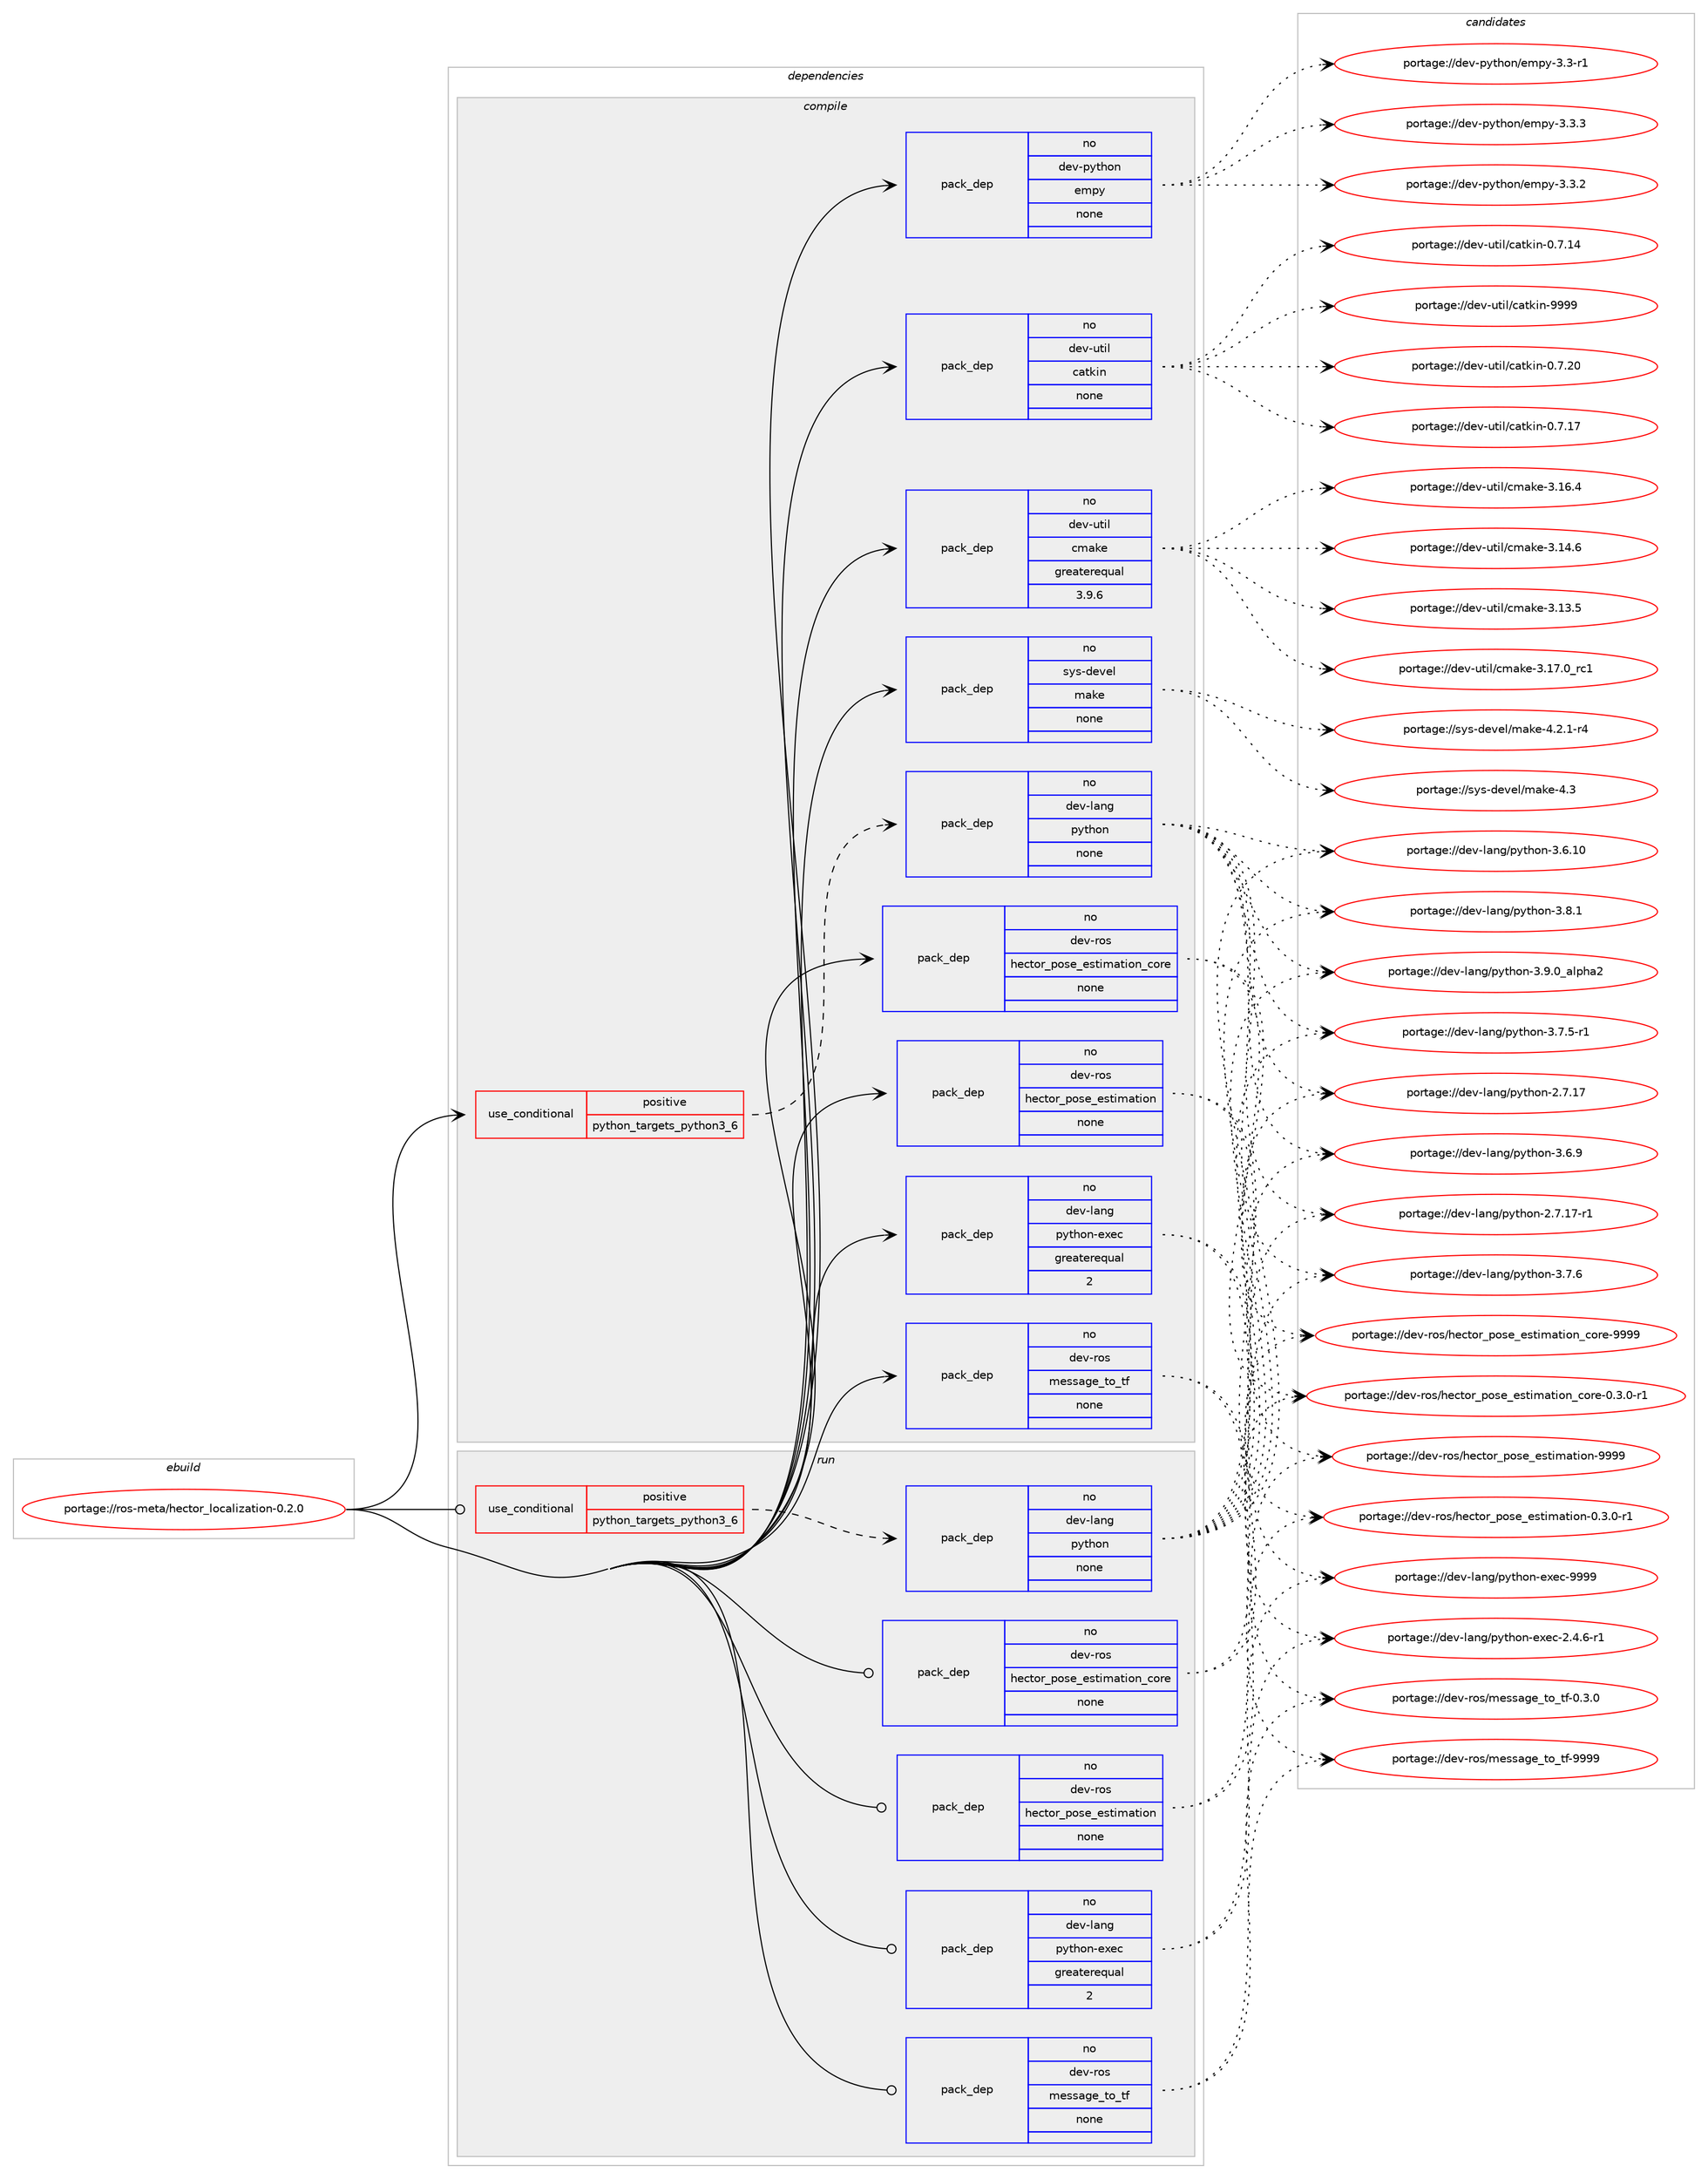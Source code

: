 digraph prolog {

# *************
# Graph options
# *************

newrank=true;
concentrate=true;
compound=true;
graph [rankdir=LR,fontname=Helvetica,fontsize=10,ranksep=1.5];#, ranksep=2.5, nodesep=0.2];
edge  [arrowhead=vee];
node  [fontname=Helvetica,fontsize=10];

# **********
# The ebuild
# **********

subgraph cluster_leftcol {
color=gray;
rank=same;
label=<<i>ebuild</i>>;
id [label="portage://ros-meta/hector_localization-0.2.0", color=red, width=4, href="../ros-meta/hector_localization-0.2.0.svg"];
}

# ****************
# The dependencies
# ****************

subgraph cluster_midcol {
color=gray;
label=<<i>dependencies</i>>;
subgraph cluster_compile {
fillcolor="#eeeeee";
style=filled;
label=<<i>compile</i>>;
subgraph cond20984 {
dependency106217 [label=<<TABLE BORDER="0" CELLBORDER="1" CELLSPACING="0" CELLPADDING="4"><TR><TD ROWSPAN="3" CELLPADDING="10">use_conditional</TD></TR><TR><TD>positive</TD></TR><TR><TD>python_targets_python3_6</TD></TR></TABLE>>, shape=none, color=red];
subgraph pack83447 {
dependency106218 [label=<<TABLE BORDER="0" CELLBORDER="1" CELLSPACING="0" CELLPADDING="4" WIDTH="220"><TR><TD ROWSPAN="6" CELLPADDING="30">pack_dep</TD></TR><TR><TD WIDTH="110">no</TD></TR><TR><TD>dev-lang</TD></TR><TR><TD>python</TD></TR><TR><TD>none</TD></TR><TR><TD></TD></TR></TABLE>>, shape=none, color=blue];
}
dependency106217:e -> dependency106218:w [weight=20,style="dashed",arrowhead="vee"];
}
id:e -> dependency106217:w [weight=20,style="solid",arrowhead="vee"];
subgraph pack83448 {
dependency106219 [label=<<TABLE BORDER="0" CELLBORDER="1" CELLSPACING="0" CELLPADDING="4" WIDTH="220"><TR><TD ROWSPAN="6" CELLPADDING="30">pack_dep</TD></TR><TR><TD WIDTH="110">no</TD></TR><TR><TD>dev-lang</TD></TR><TR><TD>python-exec</TD></TR><TR><TD>greaterequal</TD></TR><TR><TD>2</TD></TR></TABLE>>, shape=none, color=blue];
}
id:e -> dependency106219:w [weight=20,style="solid",arrowhead="vee"];
subgraph pack83449 {
dependency106220 [label=<<TABLE BORDER="0" CELLBORDER="1" CELLSPACING="0" CELLPADDING="4" WIDTH="220"><TR><TD ROWSPAN="6" CELLPADDING="30">pack_dep</TD></TR><TR><TD WIDTH="110">no</TD></TR><TR><TD>dev-python</TD></TR><TR><TD>empy</TD></TR><TR><TD>none</TD></TR><TR><TD></TD></TR></TABLE>>, shape=none, color=blue];
}
id:e -> dependency106220:w [weight=20,style="solid",arrowhead="vee"];
subgraph pack83450 {
dependency106221 [label=<<TABLE BORDER="0" CELLBORDER="1" CELLSPACING="0" CELLPADDING="4" WIDTH="220"><TR><TD ROWSPAN="6" CELLPADDING="30">pack_dep</TD></TR><TR><TD WIDTH="110">no</TD></TR><TR><TD>dev-ros</TD></TR><TR><TD>hector_pose_estimation</TD></TR><TR><TD>none</TD></TR><TR><TD></TD></TR></TABLE>>, shape=none, color=blue];
}
id:e -> dependency106221:w [weight=20,style="solid",arrowhead="vee"];
subgraph pack83451 {
dependency106222 [label=<<TABLE BORDER="0" CELLBORDER="1" CELLSPACING="0" CELLPADDING="4" WIDTH="220"><TR><TD ROWSPAN="6" CELLPADDING="30">pack_dep</TD></TR><TR><TD WIDTH="110">no</TD></TR><TR><TD>dev-ros</TD></TR><TR><TD>hector_pose_estimation_core</TD></TR><TR><TD>none</TD></TR><TR><TD></TD></TR></TABLE>>, shape=none, color=blue];
}
id:e -> dependency106222:w [weight=20,style="solid",arrowhead="vee"];
subgraph pack83452 {
dependency106223 [label=<<TABLE BORDER="0" CELLBORDER="1" CELLSPACING="0" CELLPADDING="4" WIDTH="220"><TR><TD ROWSPAN="6" CELLPADDING="30">pack_dep</TD></TR><TR><TD WIDTH="110">no</TD></TR><TR><TD>dev-ros</TD></TR><TR><TD>message_to_tf</TD></TR><TR><TD>none</TD></TR><TR><TD></TD></TR></TABLE>>, shape=none, color=blue];
}
id:e -> dependency106223:w [weight=20,style="solid",arrowhead="vee"];
subgraph pack83453 {
dependency106224 [label=<<TABLE BORDER="0" CELLBORDER="1" CELLSPACING="0" CELLPADDING="4" WIDTH="220"><TR><TD ROWSPAN="6" CELLPADDING="30">pack_dep</TD></TR><TR><TD WIDTH="110">no</TD></TR><TR><TD>dev-util</TD></TR><TR><TD>catkin</TD></TR><TR><TD>none</TD></TR><TR><TD></TD></TR></TABLE>>, shape=none, color=blue];
}
id:e -> dependency106224:w [weight=20,style="solid",arrowhead="vee"];
subgraph pack83454 {
dependency106225 [label=<<TABLE BORDER="0" CELLBORDER="1" CELLSPACING="0" CELLPADDING="4" WIDTH="220"><TR><TD ROWSPAN="6" CELLPADDING="30">pack_dep</TD></TR><TR><TD WIDTH="110">no</TD></TR><TR><TD>dev-util</TD></TR><TR><TD>cmake</TD></TR><TR><TD>greaterequal</TD></TR><TR><TD>3.9.6</TD></TR></TABLE>>, shape=none, color=blue];
}
id:e -> dependency106225:w [weight=20,style="solid",arrowhead="vee"];
subgraph pack83455 {
dependency106226 [label=<<TABLE BORDER="0" CELLBORDER="1" CELLSPACING="0" CELLPADDING="4" WIDTH="220"><TR><TD ROWSPAN="6" CELLPADDING="30">pack_dep</TD></TR><TR><TD WIDTH="110">no</TD></TR><TR><TD>sys-devel</TD></TR><TR><TD>make</TD></TR><TR><TD>none</TD></TR><TR><TD></TD></TR></TABLE>>, shape=none, color=blue];
}
id:e -> dependency106226:w [weight=20,style="solid",arrowhead="vee"];
}
subgraph cluster_compileandrun {
fillcolor="#eeeeee";
style=filled;
label=<<i>compile and run</i>>;
}
subgraph cluster_run {
fillcolor="#eeeeee";
style=filled;
label=<<i>run</i>>;
subgraph cond20985 {
dependency106227 [label=<<TABLE BORDER="0" CELLBORDER="1" CELLSPACING="0" CELLPADDING="4"><TR><TD ROWSPAN="3" CELLPADDING="10">use_conditional</TD></TR><TR><TD>positive</TD></TR><TR><TD>python_targets_python3_6</TD></TR></TABLE>>, shape=none, color=red];
subgraph pack83456 {
dependency106228 [label=<<TABLE BORDER="0" CELLBORDER="1" CELLSPACING="0" CELLPADDING="4" WIDTH="220"><TR><TD ROWSPAN="6" CELLPADDING="30">pack_dep</TD></TR><TR><TD WIDTH="110">no</TD></TR><TR><TD>dev-lang</TD></TR><TR><TD>python</TD></TR><TR><TD>none</TD></TR><TR><TD></TD></TR></TABLE>>, shape=none, color=blue];
}
dependency106227:e -> dependency106228:w [weight=20,style="dashed",arrowhead="vee"];
}
id:e -> dependency106227:w [weight=20,style="solid",arrowhead="odot"];
subgraph pack83457 {
dependency106229 [label=<<TABLE BORDER="0" CELLBORDER="1" CELLSPACING="0" CELLPADDING="4" WIDTH="220"><TR><TD ROWSPAN="6" CELLPADDING="30">pack_dep</TD></TR><TR><TD WIDTH="110">no</TD></TR><TR><TD>dev-lang</TD></TR><TR><TD>python-exec</TD></TR><TR><TD>greaterequal</TD></TR><TR><TD>2</TD></TR></TABLE>>, shape=none, color=blue];
}
id:e -> dependency106229:w [weight=20,style="solid",arrowhead="odot"];
subgraph pack83458 {
dependency106230 [label=<<TABLE BORDER="0" CELLBORDER="1" CELLSPACING="0" CELLPADDING="4" WIDTH="220"><TR><TD ROWSPAN="6" CELLPADDING="30">pack_dep</TD></TR><TR><TD WIDTH="110">no</TD></TR><TR><TD>dev-ros</TD></TR><TR><TD>hector_pose_estimation</TD></TR><TR><TD>none</TD></TR><TR><TD></TD></TR></TABLE>>, shape=none, color=blue];
}
id:e -> dependency106230:w [weight=20,style="solid",arrowhead="odot"];
subgraph pack83459 {
dependency106231 [label=<<TABLE BORDER="0" CELLBORDER="1" CELLSPACING="0" CELLPADDING="4" WIDTH="220"><TR><TD ROWSPAN="6" CELLPADDING="30">pack_dep</TD></TR><TR><TD WIDTH="110">no</TD></TR><TR><TD>dev-ros</TD></TR><TR><TD>hector_pose_estimation_core</TD></TR><TR><TD>none</TD></TR><TR><TD></TD></TR></TABLE>>, shape=none, color=blue];
}
id:e -> dependency106231:w [weight=20,style="solid",arrowhead="odot"];
subgraph pack83460 {
dependency106232 [label=<<TABLE BORDER="0" CELLBORDER="1" CELLSPACING="0" CELLPADDING="4" WIDTH="220"><TR><TD ROWSPAN="6" CELLPADDING="30">pack_dep</TD></TR><TR><TD WIDTH="110">no</TD></TR><TR><TD>dev-ros</TD></TR><TR><TD>message_to_tf</TD></TR><TR><TD>none</TD></TR><TR><TD></TD></TR></TABLE>>, shape=none, color=blue];
}
id:e -> dependency106232:w [weight=20,style="solid",arrowhead="odot"];
}
}

# **************
# The candidates
# **************

subgraph cluster_choices {
rank=same;
color=gray;
label=<<i>candidates</i>>;

subgraph choice83447 {
color=black;
nodesep=1;
choice10010111845108971101034711212111610411111045514657464895971081121049750 [label="portage://dev-lang/python-3.9.0_alpha2", color=red, width=4,href="../dev-lang/python-3.9.0_alpha2.svg"];
choice100101118451089711010347112121116104111110455146564649 [label="portage://dev-lang/python-3.8.1", color=red, width=4,href="../dev-lang/python-3.8.1.svg"];
choice100101118451089711010347112121116104111110455146554654 [label="portage://dev-lang/python-3.7.6", color=red, width=4,href="../dev-lang/python-3.7.6.svg"];
choice1001011184510897110103471121211161041111104551465546534511449 [label="portage://dev-lang/python-3.7.5-r1", color=red, width=4,href="../dev-lang/python-3.7.5-r1.svg"];
choice100101118451089711010347112121116104111110455146544657 [label="portage://dev-lang/python-3.6.9", color=red, width=4,href="../dev-lang/python-3.6.9.svg"];
choice10010111845108971101034711212111610411111045514654464948 [label="portage://dev-lang/python-3.6.10", color=red, width=4,href="../dev-lang/python-3.6.10.svg"];
choice100101118451089711010347112121116104111110455046554649554511449 [label="portage://dev-lang/python-2.7.17-r1", color=red, width=4,href="../dev-lang/python-2.7.17-r1.svg"];
choice10010111845108971101034711212111610411111045504655464955 [label="portage://dev-lang/python-2.7.17", color=red, width=4,href="../dev-lang/python-2.7.17.svg"];
dependency106218:e -> choice10010111845108971101034711212111610411111045514657464895971081121049750:w [style=dotted,weight="100"];
dependency106218:e -> choice100101118451089711010347112121116104111110455146564649:w [style=dotted,weight="100"];
dependency106218:e -> choice100101118451089711010347112121116104111110455146554654:w [style=dotted,weight="100"];
dependency106218:e -> choice1001011184510897110103471121211161041111104551465546534511449:w [style=dotted,weight="100"];
dependency106218:e -> choice100101118451089711010347112121116104111110455146544657:w [style=dotted,weight="100"];
dependency106218:e -> choice10010111845108971101034711212111610411111045514654464948:w [style=dotted,weight="100"];
dependency106218:e -> choice100101118451089711010347112121116104111110455046554649554511449:w [style=dotted,weight="100"];
dependency106218:e -> choice10010111845108971101034711212111610411111045504655464955:w [style=dotted,weight="100"];
}
subgraph choice83448 {
color=black;
nodesep=1;
choice10010111845108971101034711212111610411111045101120101994557575757 [label="portage://dev-lang/python-exec-9999", color=red, width=4,href="../dev-lang/python-exec-9999.svg"];
choice10010111845108971101034711212111610411111045101120101994550465246544511449 [label="portage://dev-lang/python-exec-2.4.6-r1", color=red, width=4,href="../dev-lang/python-exec-2.4.6-r1.svg"];
dependency106219:e -> choice10010111845108971101034711212111610411111045101120101994557575757:w [style=dotted,weight="100"];
dependency106219:e -> choice10010111845108971101034711212111610411111045101120101994550465246544511449:w [style=dotted,weight="100"];
}
subgraph choice83449 {
color=black;
nodesep=1;
choice1001011184511212111610411111047101109112121455146514651 [label="portage://dev-python/empy-3.3.3", color=red, width=4,href="../dev-python/empy-3.3.3.svg"];
choice1001011184511212111610411111047101109112121455146514650 [label="portage://dev-python/empy-3.3.2", color=red, width=4,href="../dev-python/empy-3.3.2.svg"];
choice1001011184511212111610411111047101109112121455146514511449 [label="portage://dev-python/empy-3.3-r1", color=red, width=4,href="../dev-python/empy-3.3-r1.svg"];
dependency106220:e -> choice1001011184511212111610411111047101109112121455146514651:w [style=dotted,weight="100"];
dependency106220:e -> choice1001011184511212111610411111047101109112121455146514650:w [style=dotted,weight="100"];
dependency106220:e -> choice1001011184511212111610411111047101109112121455146514511449:w [style=dotted,weight="100"];
}
subgraph choice83450 {
color=black;
nodesep=1;
choice1001011184511411111547104101991161111149511211111510195101115116105109971161051111104557575757 [label="portage://dev-ros/hector_pose_estimation-9999", color=red, width=4,href="../dev-ros/hector_pose_estimation-9999.svg"];
choice1001011184511411111547104101991161111149511211111510195101115116105109971161051111104548465146484511449 [label="portage://dev-ros/hector_pose_estimation-0.3.0-r1", color=red, width=4,href="../dev-ros/hector_pose_estimation-0.3.0-r1.svg"];
dependency106221:e -> choice1001011184511411111547104101991161111149511211111510195101115116105109971161051111104557575757:w [style=dotted,weight="100"];
dependency106221:e -> choice1001011184511411111547104101991161111149511211111510195101115116105109971161051111104548465146484511449:w [style=dotted,weight="100"];
}
subgraph choice83451 {
color=black;
nodesep=1;
choice10010111845114111115471041019911611111495112111115101951011151161051099711610511111095991111141014557575757 [label="portage://dev-ros/hector_pose_estimation_core-9999", color=red, width=4,href="../dev-ros/hector_pose_estimation_core-9999.svg"];
choice10010111845114111115471041019911611111495112111115101951011151161051099711610511111095991111141014548465146484511449 [label="portage://dev-ros/hector_pose_estimation_core-0.3.0-r1", color=red, width=4,href="../dev-ros/hector_pose_estimation_core-0.3.0-r1.svg"];
dependency106222:e -> choice10010111845114111115471041019911611111495112111115101951011151161051099711610511111095991111141014557575757:w [style=dotted,weight="100"];
dependency106222:e -> choice10010111845114111115471041019911611111495112111115101951011151161051099711610511111095991111141014548465146484511449:w [style=dotted,weight="100"];
}
subgraph choice83452 {
color=black;
nodesep=1;
choice10010111845114111115471091011151159710310195116111951161024557575757 [label="portage://dev-ros/message_to_tf-9999", color=red, width=4,href="../dev-ros/message_to_tf-9999.svg"];
choice1001011184511411111547109101115115971031019511611195116102454846514648 [label="portage://dev-ros/message_to_tf-0.3.0", color=red, width=4,href="../dev-ros/message_to_tf-0.3.0.svg"];
dependency106223:e -> choice10010111845114111115471091011151159710310195116111951161024557575757:w [style=dotted,weight="100"];
dependency106223:e -> choice1001011184511411111547109101115115971031019511611195116102454846514648:w [style=dotted,weight="100"];
}
subgraph choice83453 {
color=black;
nodesep=1;
choice100101118451171161051084799971161071051104557575757 [label="portage://dev-util/catkin-9999", color=red, width=4,href="../dev-util/catkin-9999.svg"];
choice1001011184511711610510847999711610710511045484655465048 [label="portage://dev-util/catkin-0.7.20", color=red, width=4,href="../dev-util/catkin-0.7.20.svg"];
choice1001011184511711610510847999711610710511045484655464955 [label="portage://dev-util/catkin-0.7.17", color=red, width=4,href="../dev-util/catkin-0.7.17.svg"];
choice1001011184511711610510847999711610710511045484655464952 [label="portage://dev-util/catkin-0.7.14", color=red, width=4,href="../dev-util/catkin-0.7.14.svg"];
dependency106224:e -> choice100101118451171161051084799971161071051104557575757:w [style=dotted,weight="100"];
dependency106224:e -> choice1001011184511711610510847999711610710511045484655465048:w [style=dotted,weight="100"];
dependency106224:e -> choice1001011184511711610510847999711610710511045484655464955:w [style=dotted,weight="100"];
dependency106224:e -> choice1001011184511711610510847999711610710511045484655464952:w [style=dotted,weight="100"];
}
subgraph choice83454 {
color=black;
nodesep=1;
choice1001011184511711610510847991099710710145514649554648951149949 [label="portage://dev-util/cmake-3.17.0_rc1", color=red, width=4,href="../dev-util/cmake-3.17.0_rc1.svg"];
choice1001011184511711610510847991099710710145514649544652 [label="portage://dev-util/cmake-3.16.4", color=red, width=4,href="../dev-util/cmake-3.16.4.svg"];
choice1001011184511711610510847991099710710145514649524654 [label="portage://dev-util/cmake-3.14.6", color=red, width=4,href="../dev-util/cmake-3.14.6.svg"];
choice1001011184511711610510847991099710710145514649514653 [label="portage://dev-util/cmake-3.13.5", color=red, width=4,href="../dev-util/cmake-3.13.5.svg"];
dependency106225:e -> choice1001011184511711610510847991099710710145514649554648951149949:w [style=dotted,weight="100"];
dependency106225:e -> choice1001011184511711610510847991099710710145514649544652:w [style=dotted,weight="100"];
dependency106225:e -> choice1001011184511711610510847991099710710145514649524654:w [style=dotted,weight="100"];
dependency106225:e -> choice1001011184511711610510847991099710710145514649514653:w [style=dotted,weight="100"];
}
subgraph choice83455 {
color=black;
nodesep=1;
choice11512111545100101118101108471099710710145524651 [label="portage://sys-devel/make-4.3", color=red, width=4,href="../sys-devel/make-4.3.svg"];
choice1151211154510010111810110847109971071014552465046494511452 [label="portage://sys-devel/make-4.2.1-r4", color=red, width=4,href="../sys-devel/make-4.2.1-r4.svg"];
dependency106226:e -> choice11512111545100101118101108471099710710145524651:w [style=dotted,weight="100"];
dependency106226:e -> choice1151211154510010111810110847109971071014552465046494511452:w [style=dotted,weight="100"];
}
subgraph choice83456 {
color=black;
nodesep=1;
choice10010111845108971101034711212111610411111045514657464895971081121049750 [label="portage://dev-lang/python-3.9.0_alpha2", color=red, width=4,href="../dev-lang/python-3.9.0_alpha2.svg"];
choice100101118451089711010347112121116104111110455146564649 [label="portage://dev-lang/python-3.8.1", color=red, width=4,href="../dev-lang/python-3.8.1.svg"];
choice100101118451089711010347112121116104111110455146554654 [label="portage://dev-lang/python-3.7.6", color=red, width=4,href="../dev-lang/python-3.7.6.svg"];
choice1001011184510897110103471121211161041111104551465546534511449 [label="portage://dev-lang/python-3.7.5-r1", color=red, width=4,href="../dev-lang/python-3.7.5-r1.svg"];
choice100101118451089711010347112121116104111110455146544657 [label="portage://dev-lang/python-3.6.9", color=red, width=4,href="../dev-lang/python-3.6.9.svg"];
choice10010111845108971101034711212111610411111045514654464948 [label="portage://dev-lang/python-3.6.10", color=red, width=4,href="../dev-lang/python-3.6.10.svg"];
choice100101118451089711010347112121116104111110455046554649554511449 [label="portage://dev-lang/python-2.7.17-r1", color=red, width=4,href="../dev-lang/python-2.7.17-r1.svg"];
choice10010111845108971101034711212111610411111045504655464955 [label="portage://dev-lang/python-2.7.17", color=red, width=4,href="../dev-lang/python-2.7.17.svg"];
dependency106228:e -> choice10010111845108971101034711212111610411111045514657464895971081121049750:w [style=dotted,weight="100"];
dependency106228:e -> choice100101118451089711010347112121116104111110455146564649:w [style=dotted,weight="100"];
dependency106228:e -> choice100101118451089711010347112121116104111110455146554654:w [style=dotted,weight="100"];
dependency106228:e -> choice1001011184510897110103471121211161041111104551465546534511449:w [style=dotted,weight="100"];
dependency106228:e -> choice100101118451089711010347112121116104111110455146544657:w [style=dotted,weight="100"];
dependency106228:e -> choice10010111845108971101034711212111610411111045514654464948:w [style=dotted,weight="100"];
dependency106228:e -> choice100101118451089711010347112121116104111110455046554649554511449:w [style=dotted,weight="100"];
dependency106228:e -> choice10010111845108971101034711212111610411111045504655464955:w [style=dotted,weight="100"];
}
subgraph choice83457 {
color=black;
nodesep=1;
choice10010111845108971101034711212111610411111045101120101994557575757 [label="portage://dev-lang/python-exec-9999", color=red, width=4,href="../dev-lang/python-exec-9999.svg"];
choice10010111845108971101034711212111610411111045101120101994550465246544511449 [label="portage://dev-lang/python-exec-2.4.6-r1", color=red, width=4,href="../dev-lang/python-exec-2.4.6-r1.svg"];
dependency106229:e -> choice10010111845108971101034711212111610411111045101120101994557575757:w [style=dotted,weight="100"];
dependency106229:e -> choice10010111845108971101034711212111610411111045101120101994550465246544511449:w [style=dotted,weight="100"];
}
subgraph choice83458 {
color=black;
nodesep=1;
choice1001011184511411111547104101991161111149511211111510195101115116105109971161051111104557575757 [label="portage://dev-ros/hector_pose_estimation-9999", color=red, width=4,href="../dev-ros/hector_pose_estimation-9999.svg"];
choice1001011184511411111547104101991161111149511211111510195101115116105109971161051111104548465146484511449 [label="portage://dev-ros/hector_pose_estimation-0.3.0-r1", color=red, width=4,href="../dev-ros/hector_pose_estimation-0.3.0-r1.svg"];
dependency106230:e -> choice1001011184511411111547104101991161111149511211111510195101115116105109971161051111104557575757:w [style=dotted,weight="100"];
dependency106230:e -> choice1001011184511411111547104101991161111149511211111510195101115116105109971161051111104548465146484511449:w [style=dotted,weight="100"];
}
subgraph choice83459 {
color=black;
nodesep=1;
choice10010111845114111115471041019911611111495112111115101951011151161051099711610511111095991111141014557575757 [label="portage://dev-ros/hector_pose_estimation_core-9999", color=red, width=4,href="../dev-ros/hector_pose_estimation_core-9999.svg"];
choice10010111845114111115471041019911611111495112111115101951011151161051099711610511111095991111141014548465146484511449 [label="portage://dev-ros/hector_pose_estimation_core-0.3.0-r1", color=red, width=4,href="../dev-ros/hector_pose_estimation_core-0.3.0-r1.svg"];
dependency106231:e -> choice10010111845114111115471041019911611111495112111115101951011151161051099711610511111095991111141014557575757:w [style=dotted,weight="100"];
dependency106231:e -> choice10010111845114111115471041019911611111495112111115101951011151161051099711610511111095991111141014548465146484511449:w [style=dotted,weight="100"];
}
subgraph choice83460 {
color=black;
nodesep=1;
choice10010111845114111115471091011151159710310195116111951161024557575757 [label="portage://dev-ros/message_to_tf-9999", color=red, width=4,href="../dev-ros/message_to_tf-9999.svg"];
choice1001011184511411111547109101115115971031019511611195116102454846514648 [label="portage://dev-ros/message_to_tf-0.3.0", color=red, width=4,href="../dev-ros/message_to_tf-0.3.0.svg"];
dependency106232:e -> choice10010111845114111115471091011151159710310195116111951161024557575757:w [style=dotted,weight="100"];
dependency106232:e -> choice1001011184511411111547109101115115971031019511611195116102454846514648:w [style=dotted,weight="100"];
}
}

}
